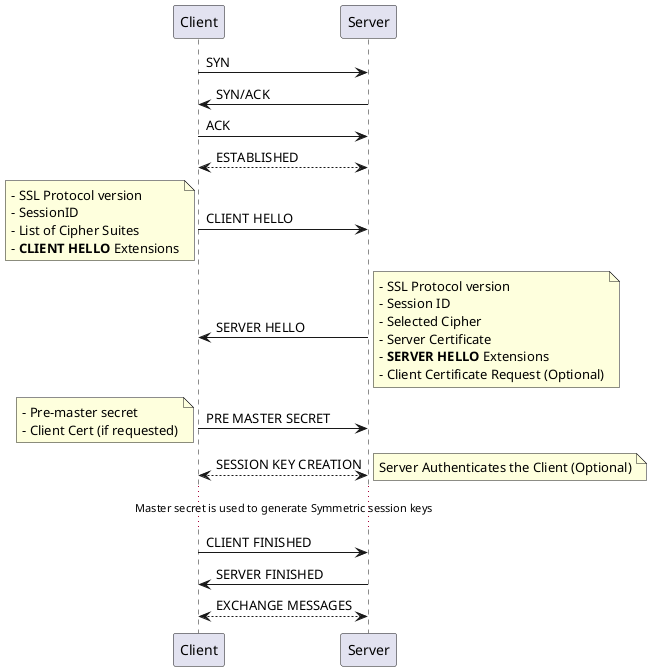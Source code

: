 @startuml

Client -> Server : SYN
Client <- Server : SYN/ACK
Client -> Server : ACK
Client <--> Server : ESTABLISHED

Client -> Server : CLIENT HELLO
note left 
	- SSL Protocol version
	- SessionID
	- List of Cipher Suites
	- **CLIENT HELLO** Extensions
end note
Client <- Server : SERVER HELLO
note right
	- SSL Protocol version
	- Session ID
	- Selected Cipher
	- Server Certificate
	- **SERVER HELLO** Extensions
	- Client Certificate Request (Optional)
end note
Client -> Server : PRE MASTER SECRET
note left 
	- Pre-master secret
	- Client Cert (if requested)
end note
Client <--> Server : SESSION KEY CREATION
note right
	Server Authenticates the Client (Optional)
end note

... Master secret is used to generate Symmetric session keys ...

Client -> Server : CLIENT FINISHED
Client <- Server : SERVER FINISHED
Client <--> Server : EXCHANGE MESSAGES


@enduml
